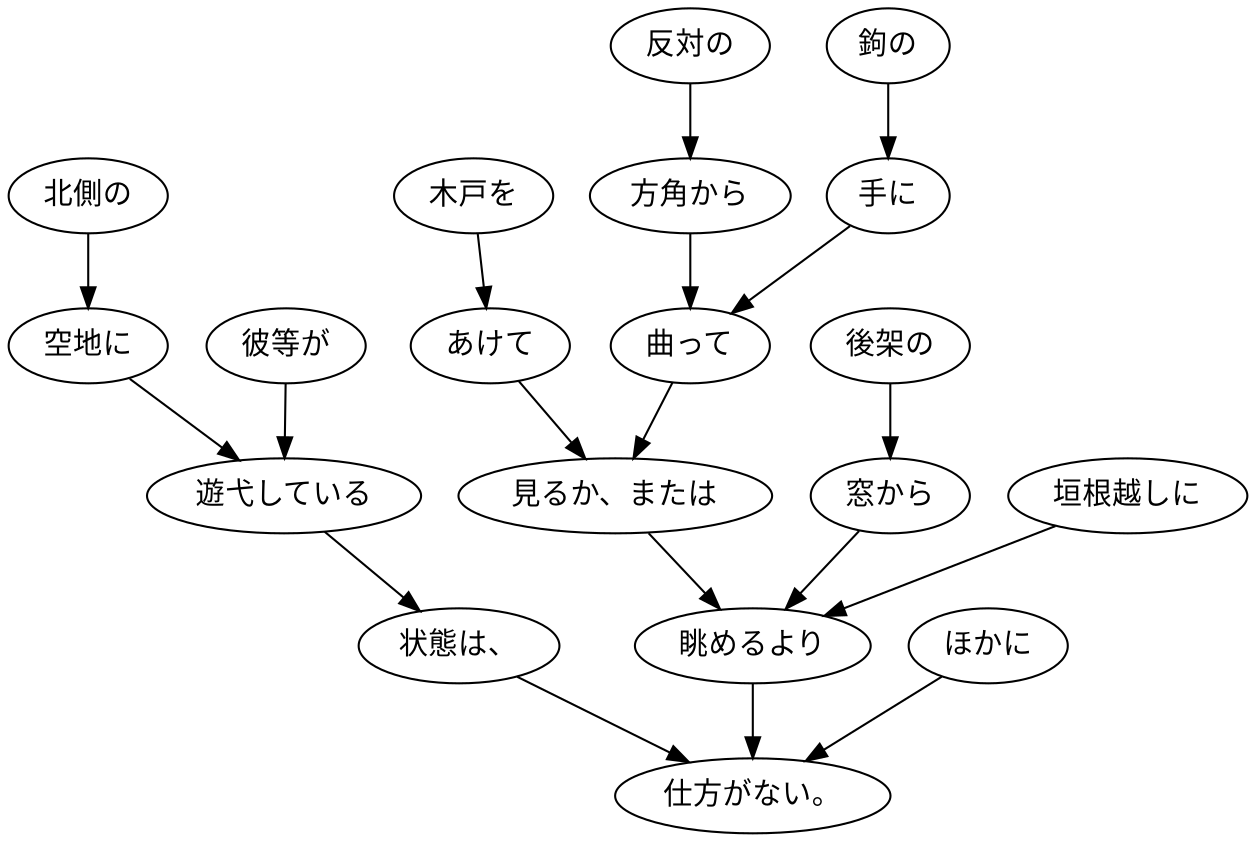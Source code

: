 digraph graph4821 {
	node0 [label="北側の"];
	node1 [label="空地に"];
	node2 [label="彼等が"];
	node3 [label="遊弋している"];
	node4 [label="状態は、"];
	node5 [label="木戸を"];
	node6 [label="あけて"];
	node7 [label="反対の"];
	node8 [label="方角から"];
	node9 [label="鉤の"];
	node10 [label="手に"];
	node11 [label="曲って"];
	node12 [label="見るか、または"];
	node13 [label="後架の"];
	node14 [label="窓から"];
	node15 [label="垣根越しに"];
	node16 [label="眺めるより"];
	node17 [label="ほかに"];
	node18 [label="仕方がない。"];
	node0 -> node1;
	node1 -> node3;
	node2 -> node3;
	node3 -> node4;
	node4 -> node18;
	node5 -> node6;
	node6 -> node12;
	node7 -> node8;
	node8 -> node11;
	node9 -> node10;
	node10 -> node11;
	node11 -> node12;
	node12 -> node16;
	node13 -> node14;
	node14 -> node16;
	node15 -> node16;
	node16 -> node18;
	node17 -> node18;
}
